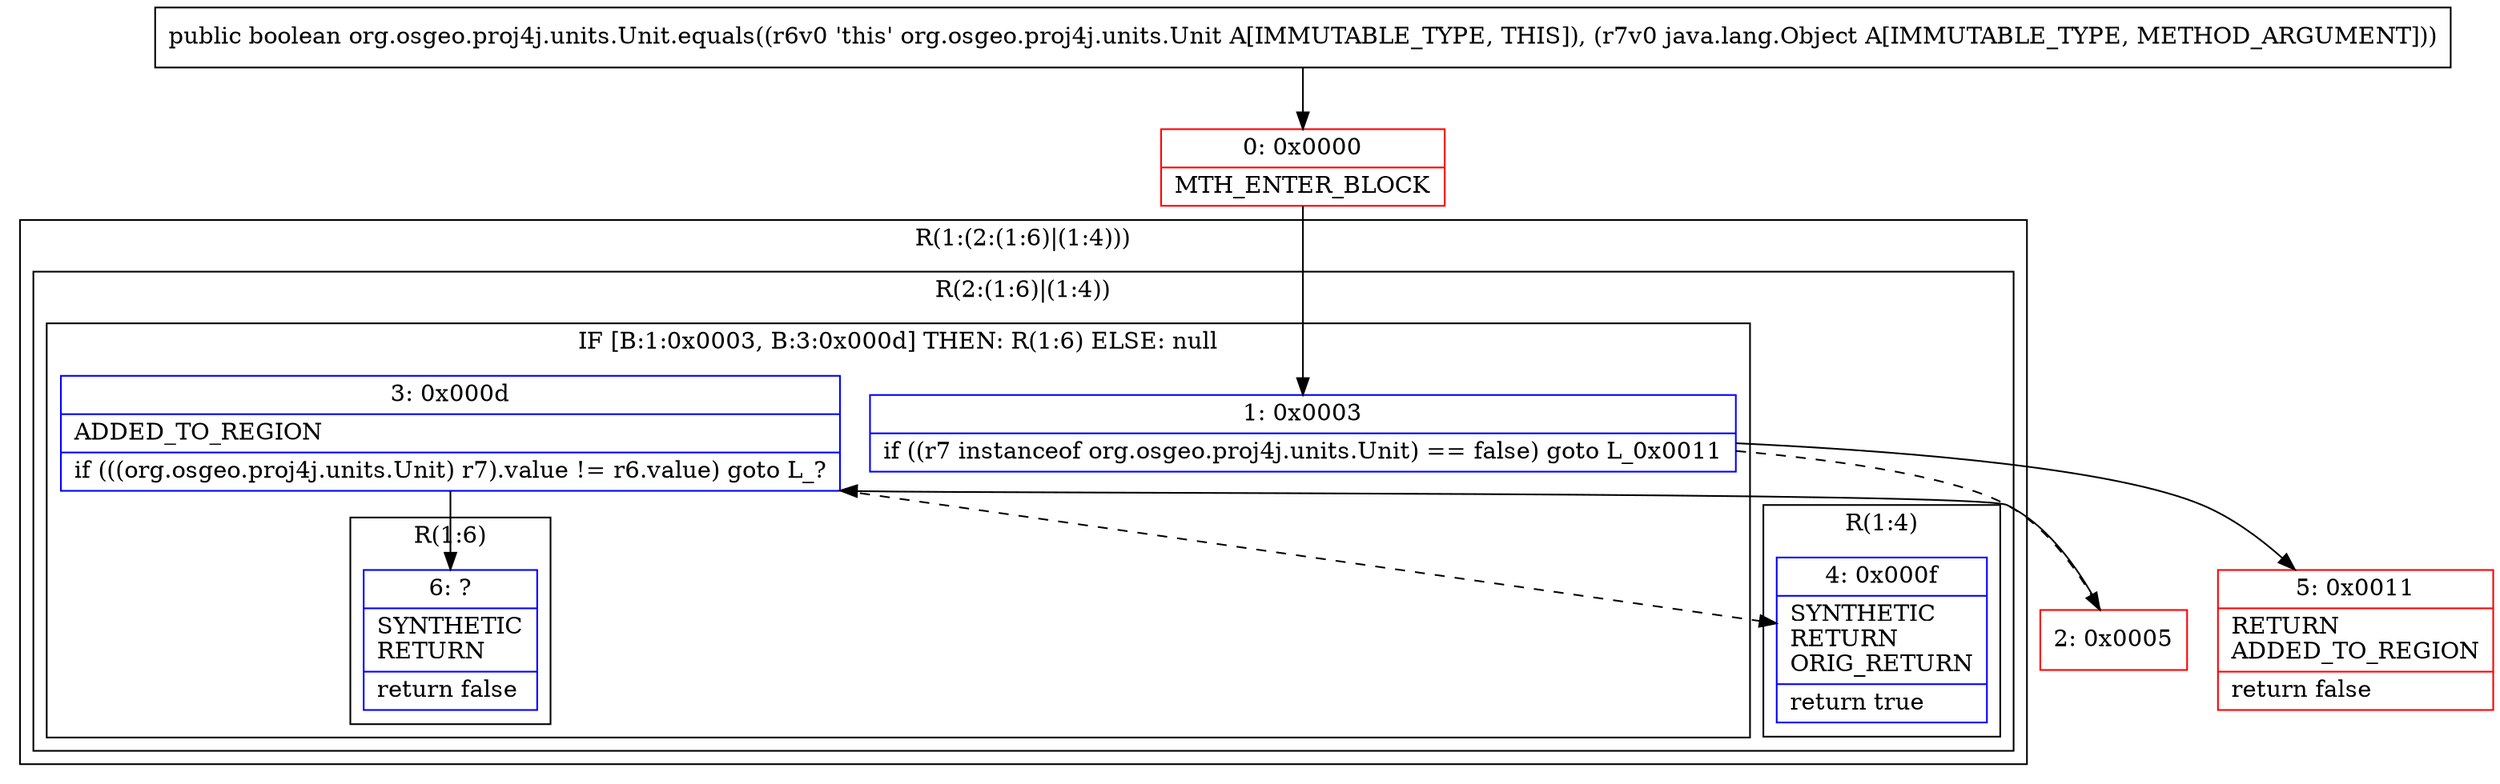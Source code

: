 digraph "CFG fororg.osgeo.proj4j.units.Unit.equals(Ljava\/lang\/Object;)Z" {
subgraph cluster_Region_777419743 {
label = "R(1:(2:(1:6)|(1:4)))";
node [shape=record,color=blue];
subgraph cluster_Region_267899693 {
label = "R(2:(1:6)|(1:4))";
node [shape=record,color=blue];
subgraph cluster_IfRegion_390612396 {
label = "IF [B:1:0x0003, B:3:0x000d] THEN: R(1:6) ELSE: null";
node [shape=record,color=blue];
Node_1 [shape=record,label="{1\:\ 0x0003|if ((r7 instanceof org.osgeo.proj4j.units.Unit) == false) goto L_0x0011\l}"];
Node_3 [shape=record,label="{3\:\ 0x000d|ADDED_TO_REGION\l|if (((org.osgeo.proj4j.units.Unit) r7).value != r6.value) goto L_?\l}"];
subgraph cluster_Region_1518301898 {
label = "R(1:6)";
node [shape=record,color=blue];
Node_6 [shape=record,label="{6\:\ ?|SYNTHETIC\lRETURN\l|return false\l}"];
}
}
subgraph cluster_Region_1206547161 {
label = "R(1:4)";
node [shape=record,color=blue];
Node_4 [shape=record,label="{4\:\ 0x000f|SYNTHETIC\lRETURN\lORIG_RETURN\l|return true\l}"];
}
}
}
Node_0 [shape=record,color=red,label="{0\:\ 0x0000|MTH_ENTER_BLOCK\l}"];
Node_2 [shape=record,color=red,label="{2\:\ 0x0005}"];
Node_5 [shape=record,color=red,label="{5\:\ 0x0011|RETURN\lADDED_TO_REGION\l|return false\l}"];
MethodNode[shape=record,label="{public boolean org.osgeo.proj4j.units.Unit.equals((r6v0 'this' org.osgeo.proj4j.units.Unit A[IMMUTABLE_TYPE, THIS]), (r7v0 java.lang.Object A[IMMUTABLE_TYPE, METHOD_ARGUMENT])) }"];
MethodNode -> Node_0;
Node_1 -> Node_2[style=dashed];
Node_1 -> Node_5;
Node_3 -> Node_4[style=dashed];
Node_3 -> Node_6;
Node_0 -> Node_1;
Node_2 -> Node_3;
}

